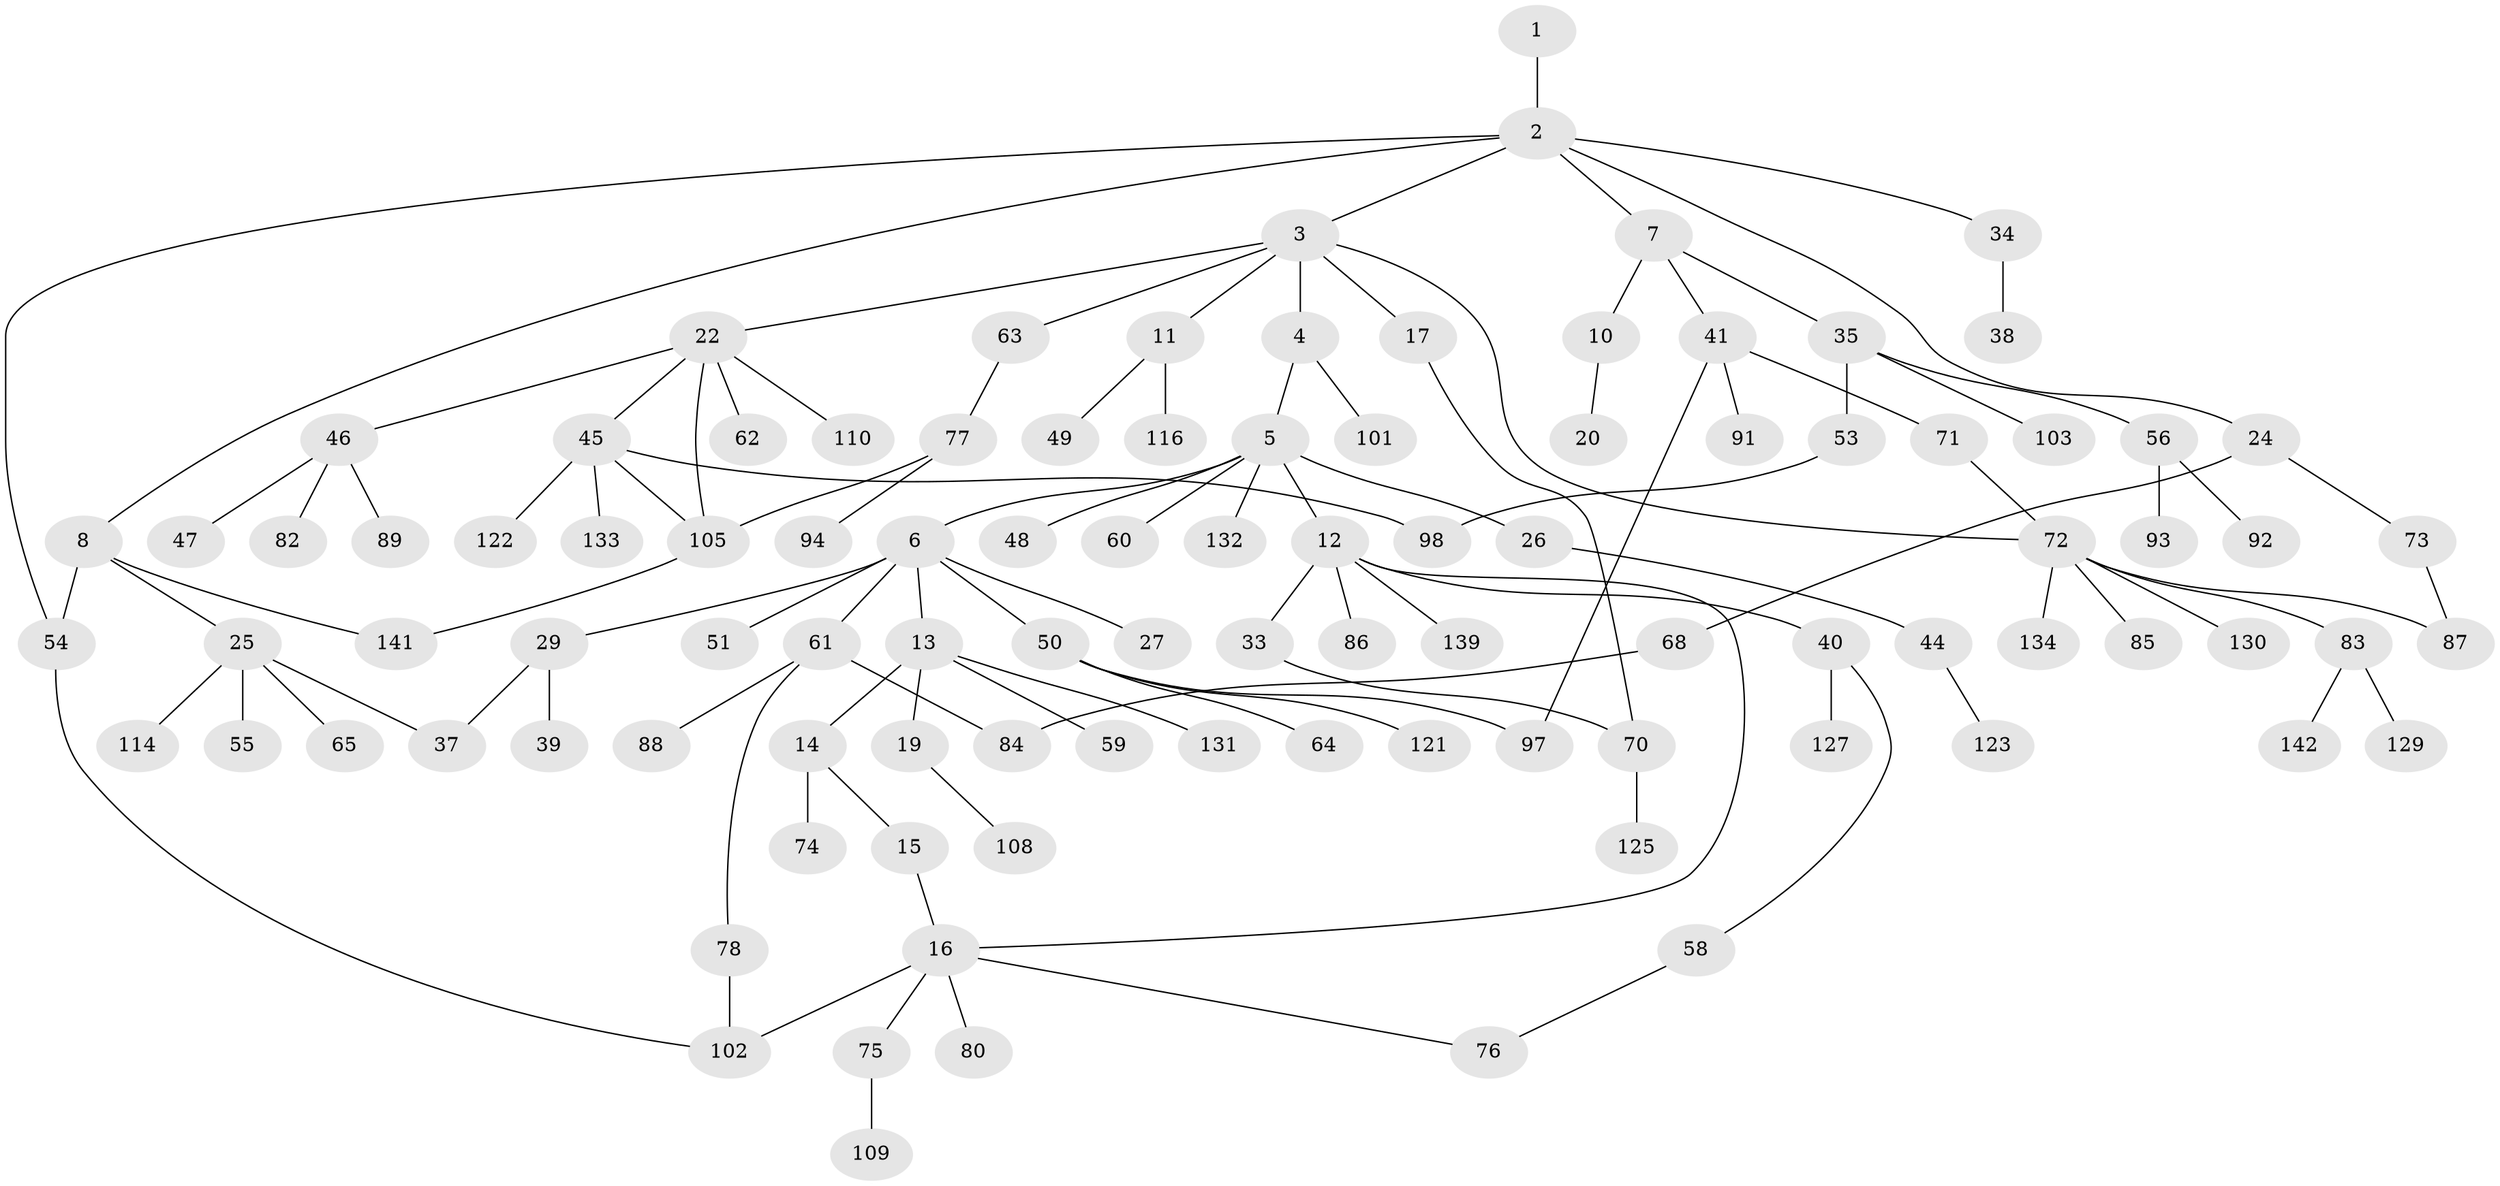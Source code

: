 // Generated by graph-tools (version 1.1) at 2025/23/03/03/25 07:23:31]
// undirected, 100 vertices, 114 edges
graph export_dot {
graph [start="1"]
  node [color=gray90,style=filled];
  1;
  2 [super="+23"];
  3 [super="+136"];
  4;
  5 [super="+9"];
  6 [super="+18"];
  7 [super="+21"];
  8 [super="+43"];
  10;
  11 [super="+52"];
  12 [super="+28"];
  13 [super="+111"];
  14;
  15 [super="+30"];
  16 [super="+31"];
  17;
  19 [super="+106"];
  20;
  22 [super="+36"];
  24 [super="+42"];
  25 [super="+32"];
  26;
  27 [super="+135"];
  29;
  33;
  34 [super="+107"];
  35 [super="+118"];
  37;
  38;
  39 [super="+115"];
  40;
  41 [super="+128"];
  44 [super="+69"];
  45 [super="+112"];
  46 [super="+66"];
  47;
  48 [super="+119"];
  49;
  50;
  51;
  53;
  54 [super="+113"];
  55;
  56 [super="+57"];
  58 [super="+138"];
  59;
  60;
  61 [super="+67"];
  62;
  63 [super="+99"];
  64;
  65 [super="+90"];
  68 [super="+79"];
  70 [super="+117"];
  71;
  72 [super="+143"];
  73 [super="+95"];
  74 [super="+81"];
  75 [super="+137"];
  76;
  77;
  78;
  80;
  82;
  83 [super="+124"];
  84 [super="+144"];
  85;
  86;
  87 [super="+96"];
  88 [super="+140"];
  89;
  91 [super="+126"];
  92;
  93 [super="+100"];
  94;
  97 [super="+120"];
  98;
  101;
  102 [super="+104"];
  103;
  105;
  108;
  109;
  110;
  114;
  116;
  121;
  122;
  123;
  125;
  127;
  129;
  130;
  131;
  132;
  133;
  134;
  139;
  141;
  142;
  1 -- 2;
  2 -- 3;
  2 -- 7;
  2 -- 8;
  2 -- 24;
  2 -- 34;
  2 -- 54;
  3 -- 4;
  3 -- 11;
  3 -- 17;
  3 -- 22;
  3 -- 63;
  3 -- 72;
  4 -- 5;
  4 -- 101;
  5 -- 6;
  5 -- 12;
  5 -- 48;
  5 -- 132;
  5 -- 26;
  5 -- 60;
  6 -- 13;
  6 -- 27;
  6 -- 29;
  6 -- 51;
  6 -- 61;
  6 -- 50;
  7 -- 10;
  7 -- 41;
  7 -- 35;
  8 -- 25;
  8 -- 54;
  8 -- 141;
  10 -- 20;
  11 -- 49;
  11 -- 116;
  12 -- 16;
  12 -- 33;
  12 -- 86;
  12 -- 40;
  12 -- 139;
  13 -- 14;
  13 -- 19;
  13 -- 59;
  13 -- 131;
  14 -- 15;
  14 -- 74;
  15 -- 16;
  16 -- 75;
  16 -- 80;
  16 -- 76;
  16 -- 102;
  17 -- 70;
  19 -- 108;
  22 -- 105;
  22 -- 46;
  22 -- 110;
  22 -- 45;
  22 -- 62;
  24 -- 68;
  24 -- 73;
  25 -- 114;
  25 -- 65;
  25 -- 37;
  25 -- 55;
  26 -- 44;
  29 -- 39;
  29 -- 37;
  33 -- 70;
  34 -- 38;
  35 -- 53;
  35 -- 56;
  35 -- 103;
  40 -- 58;
  40 -- 127;
  41 -- 71;
  41 -- 91;
  41 -- 97;
  44 -- 123;
  45 -- 105;
  45 -- 98;
  45 -- 122;
  45 -- 133;
  46 -- 47;
  46 -- 89;
  46 -- 82;
  50 -- 64;
  50 -- 97;
  50 -- 121;
  53 -- 98;
  54 -- 102;
  56 -- 92;
  56 -- 93;
  58 -- 76;
  61 -- 78;
  61 -- 88;
  61 -- 84;
  63 -- 77;
  68 -- 84;
  70 -- 125;
  71 -- 72;
  72 -- 83;
  72 -- 85;
  72 -- 87;
  72 -- 130;
  72 -- 134;
  73 -- 87;
  75 -- 109;
  77 -- 94;
  77 -- 105;
  78 -- 102;
  83 -- 129;
  83 -- 142;
  105 -- 141;
}
